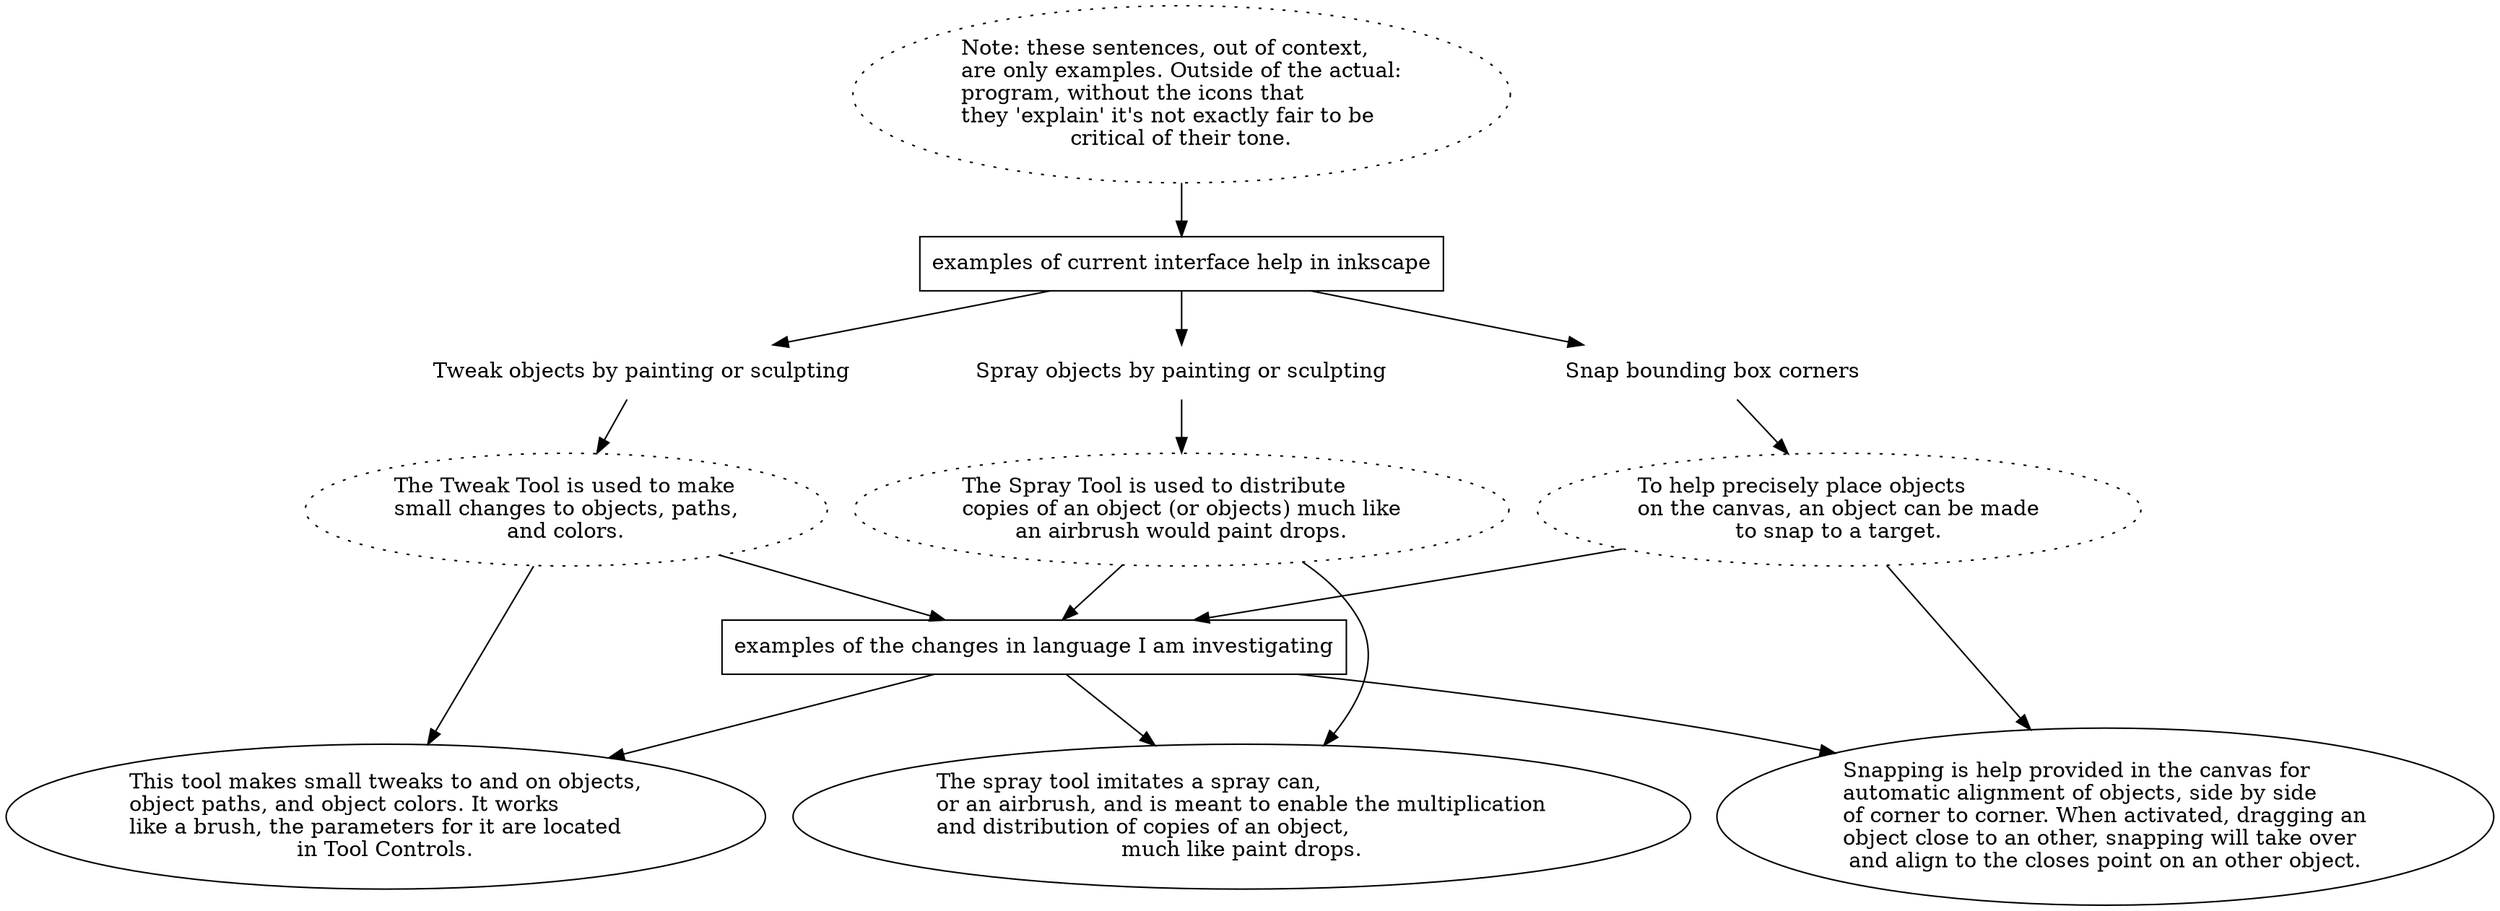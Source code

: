 digraph modes_of_address{
overlap = false
layout = dot
a -> b
a1 -> a
a -> c
a -> d
a [shape=box,label="examples of current interface help in inkscape"]
b [shape=plaintext, label="Tweak objects by painting or sculpting"]
c [shape=plaintext, label="Spray objects by painting or sculpting"]
d [shape=plaintext, label="Snap bounding box corners"]
a1 [style=dotted, label="Note: these sentences, out of context,\lare only examples. Outside of the actual:\lprogram, without the icons that\lthey 'explain' it's not exactly fair to be\lcritical of their tone."]
b -> e
e [style=dotted, label="The Tweak Tool is used to make\lsmall changes to objects, paths,\land colors."]
c -> f
f [style=dotted, label="The Spray Tool is used to distribute\lcopies of an object (or objects) much like\lan airbrush would paint drops."]
d -> g
g [style=dotted, label="To help precisely place objects\lon the canvas, an object can be made\lto snap to a target."]
e -> h
h [label="This tool makes small tweaks to and on objects,\lobject paths, and object colors. It works\llike a brush, the parameters for it are located\lin Tool Controls."]
f -> i
i [label="The spray tool imitates a spray can,\lor an airbrush, and is meant to enable the multiplication\land distribution of copies of an object,\lmuch like paint drops."]
g -> k
k [label="Snapping is help provided in the canvas for\lautomatic alignment of objects, side by side\lof corner to corner. When activated, dragging an\lobject close to an other, snapping will take over\land align to the closes point on an other object."]
j [shape=box, label="examples of the changes in language I am investigating"]
e -> j
f -> j
g -> j
j -> h
j -> i
j -> k
}

